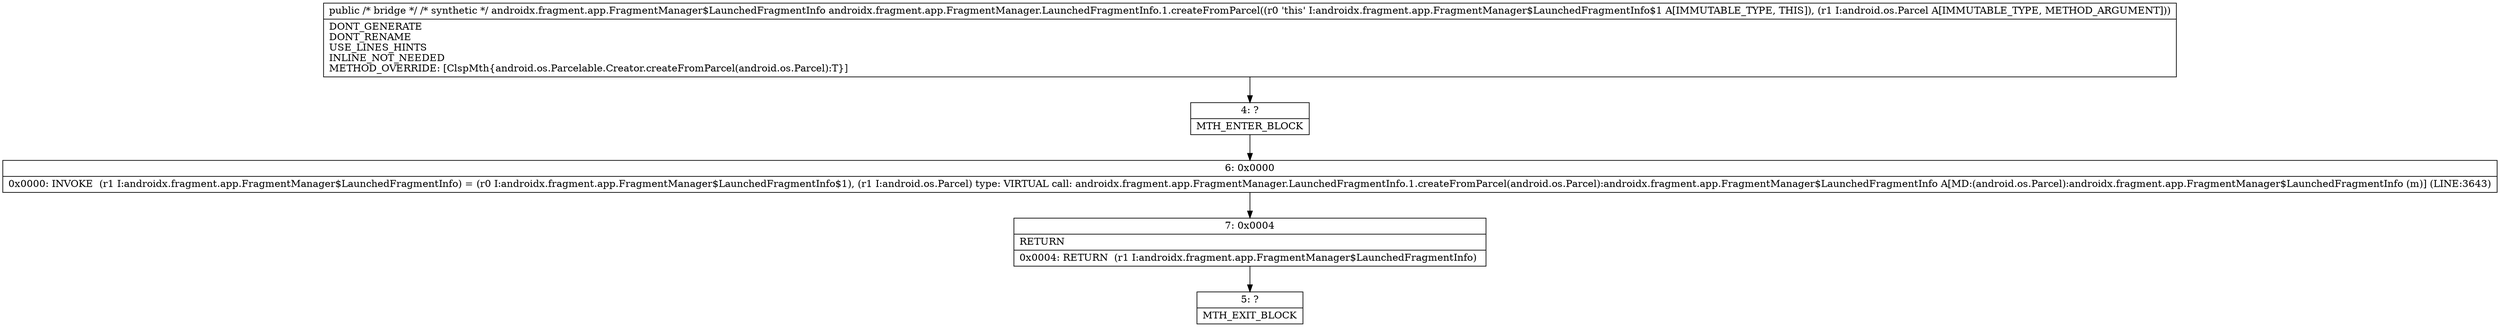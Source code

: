 digraph "CFG forandroidx.fragment.app.FragmentManager.LaunchedFragmentInfo.1.createFromParcel(Landroid\/os\/Parcel;)Ljava\/lang\/Object;" {
Node_4 [shape=record,label="{4\:\ ?|MTH_ENTER_BLOCK\l}"];
Node_6 [shape=record,label="{6\:\ 0x0000|0x0000: INVOKE  (r1 I:androidx.fragment.app.FragmentManager$LaunchedFragmentInfo) = (r0 I:androidx.fragment.app.FragmentManager$LaunchedFragmentInfo$1), (r1 I:android.os.Parcel) type: VIRTUAL call: androidx.fragment.app.FragmentManager.LaunchedFragmentInfo.1.createFromParcel(android.os.Parcel):androidx.fragment.app.FragmentManager$LaunchedFragmentInfo A[MD:(android.os.Parcel):androidx.fragment.app.FragmentManager$LaunchedFragmentInfo (m)] (LINE:3643)\l}"];
Node_7 [shape=record,label="{7\:\ 0x0004|RETURN\l|0x0004: RETURN  (r1 I:androidx.fragment.app.FragmentManager$LaunchedFragmentInfo) \l}"];
Node_5 [shape=record,label="{5\:\ ?|MTH_EXIT_BLOCK\l}"];
MethodNode[shape=record,label="{public \/* bridge *\/ \/* synthetic *\/ androidx.fragment.app.FragmentManager$LaunchedFragmentInfo androidx.fragment.app.FragmentManager.LaunchedFragmentInfo.1.createFromParcel((r0 'this' I:androidx.fragment.app.FragmentManager$LaunchedFragmentInfo$1 A[IMMUTABLE_TYPE, THIS]), (r1 I:android.os.Parcel A[IMMUTABLE_TYPE, METHOD_ARGUMENT]))  | DONT_GENERATE\lDONT_RENAME\lUSE_LINES_HINTS\lINLINE_NOT_NEEDED\lMETHOD_OVERRIDE: [ClspMth\{android.os.Parcelable.Creator.createFromParcel(android.os.Parcel):T\}]\l}"];
MethodNode -> Node_4;Node_4 -> Node_6;
Node_6 -> Node_7;
Node_7 -> Node_5;
}

